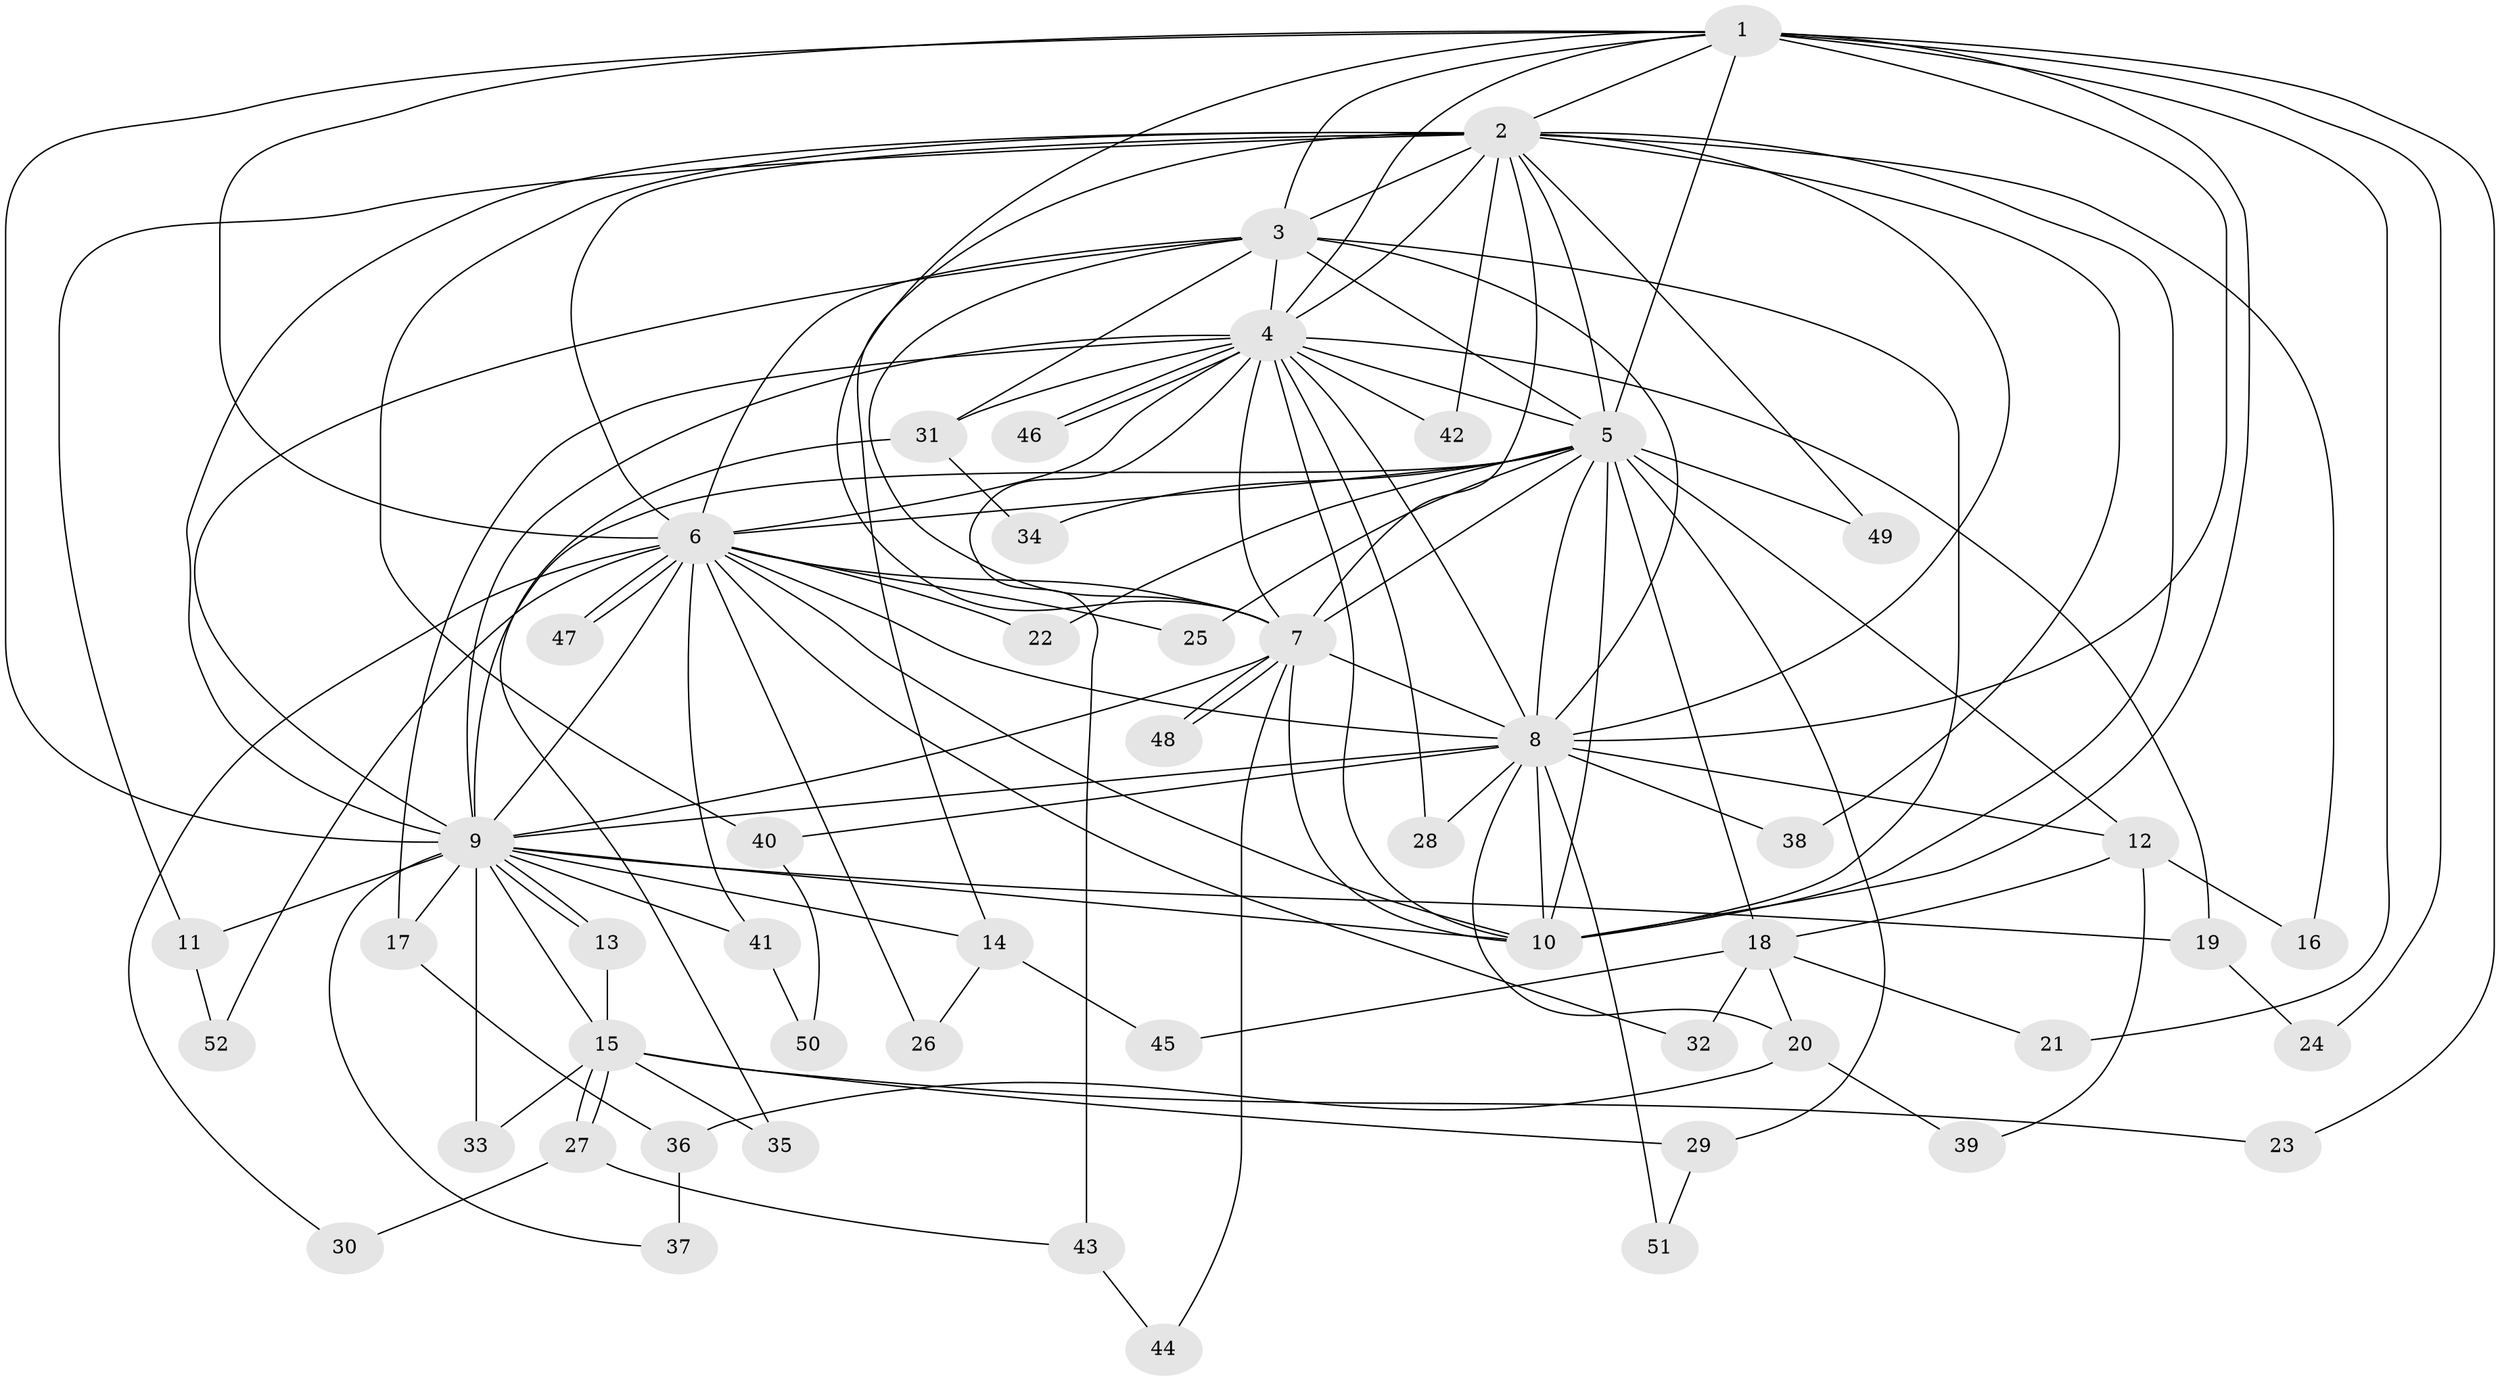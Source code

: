 // coarse degree distribution, {9: 0.02702702702702703, 17: 0.02702702702702703, 7: 0.02702702702702703, 14: 0.02702702702702703, 12: 0.05405405405405406, 16: 0.02702702702702703, 3: 0.13513513513513514, 5: 0.05405405405405406, 4: 0.08108108108108109, 6: 0.05405405405405406, 2: 0.43243243243243246, 1: 0.05405405405405406}
// Generated by graph-tools (version 1.1) at 2025/23/03/03/25 07:23:38]
// undirected, 52 vertices, 129 edges
graph export_dot {
graph [start="1"]
  node [color=gray90,style=filled];
  1;
  2;
  3;
  4;
  5;
  6;
  7;
  8;
  9;
  10;
  11;
  12;
  13;
  14;
  15;
  16;
  17;
  18;
  19;
  20;
  21;
  22;
  23;
  24;
  25;
  26;
  27;
  28;
  29;
  30;
  31;
  32;
  33;
  34;
  35;
  36;
  37;
  38;
  39;
  40;
  41;
  42;
  43;
  44;
  45;
  46;
  47;
  48;
  49;
  50;
  51;
  52;
  1 -- 2;
  1 -- 3;
  1 -- 4;
  1 -- 5;
  1 -- 6;
  1 -- 7;
  1 -- 8;
  1 -- 9;
  1 -- 10;
  1 -- 21;
  1 -- 23;
  1 -- 24;
  2 -- 3;
  2 -- 4;
  2 -- 5;
  2 -- 6;
  2 -- 7;
  2 -- 8;
  2 -- 9;
  2 -- 10;
  2 -- 11;
  2 -- 14;
  2 -- 16;
  2 -- 38;
  2 -- 40;
  2 -- 42;
  2 -- 49;
  3 -- 4;
  3 -- 5;
  3 -- 6;
  3 -- 7;
  3 -- 8;
  3 -- 9;
  3 -- 10;
  3 -- 31;
  4 -- 5;
  4 -- 6;
  4 -- 7;
  4 -- 8;
  4 -- 9;
  4 -- 10;
  4 -- 17;
  4 -- 19;
  4 -- 28;
  4 -- 31;
  4 -- 42;
  4 -- 43;
  4 -- 46;
  4 -- 46;
  5 -- 6;
  5 -- 7;
  5 -- 8;
  5 -- 9;
  5 -- 10;
  5 -- 12;
  5 -- 18;
  5 -- 22;
  5 -- 25;
  5 -- 29;
  5 -- 34;
  5 -- 49;
  6 -- 7;
  6 -- 8;
  6 -- 9;
  6 -- 10;
  6 -- 22;
  6 -- 25;
  6 -- 26;
  6 -- 30;
  6 -- 32;
  6 -- 41;
  6 -- 47;
  6 -- 47;
  6 -- 52;
  7 -- 8;
  7 -- 9;
  7 -- 10;
  7 -- 44;
  7 -- 48;
  7 -- 48;
  8 -- 9;
  8 -- 10;
  8 -- 12;
  8 -- 20;
  8 -- 28;
  8 -- 38;
  8 -- 40;
  8 -- 51;
  9 -- 10;
  9 -- 11;
  9 -- 13;
  9 -- 13;
  9 -- 14;
  9 -- 15;
  9 -- 17;
  9 -- 19;
  9 -- 33;
  9 -- 37;
  9 -- 41;
  11 -- 52;
  12 -- 16;
  12 -- 18;
  12 -- 39;
  13 -- 15;
  14 -- 26;
  14 -- 45;
  15 -- 23;
  15 -- 27;
  15 -- 27;
  15 -- 29;
  15 -- 33;
  15 -- 35;
  17 -- 36;
  18 -- 20;
  18 -- 21;
  18 -- 32;
  18 -- 45;
  19 -- 24;
  20 -- 36;
  20 -- 39;
  27 -- 30;
  27 -- 43;
  29 -- 51;
  31 -- 34;
  31 -- 35;
  36 -- 37;
  40 -- 50;
  41 -- 50;
  43 -- 44;
}
